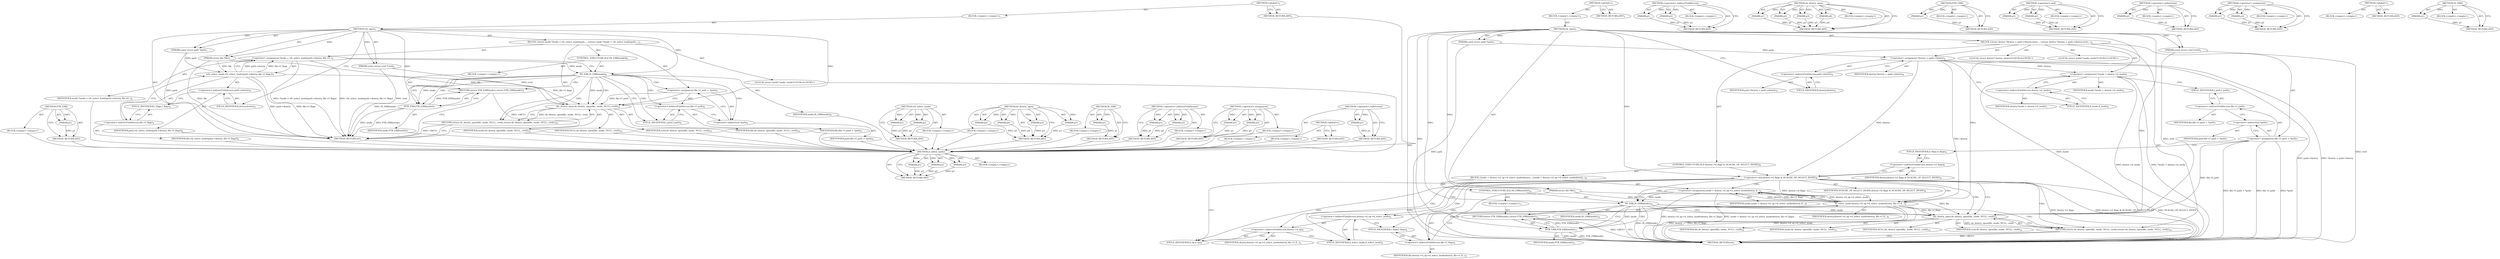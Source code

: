 digraph "&lt;operator&gt;.indirection" {
vulnerable_109 [label=<(METHOD,d_select_inode)>];
vulnerable_110 [label=<(PARAM,p1)>];
vulnerable_111 [label=<(PARAM,p2)>];
vulnerable_112 [label=<(PARAM,p3)>];
vulnerable_113 [label=<(BLOCK,&lt;empty&gt;,&lt;empty&gt;)>];
vulnerable_114 [label=<(METHOD_RETURN,ANY)>];
vulnerable_6 [label=<(METHOD,&lt;global&gt;)<SUB>1</SUB>>];
vulnerable_7 [label=<(BLOCK,&lt;empty&gt;,&lt;empty&gt;)<SUB>1</SUB>>];
vulnerable_8 [label=<(METHOD,vfs_open)<SUB>1</SUB>>];
vulnerable_9 [label=<(PARAM,const struct path *path)<SUB>1</SUB>>];
vulnerable_10 [label=<(PARAM,struct file *file)<SUB>1</SUB>>];
vulnerable_11 [label=<(PARAM,const struct cred *cred)<SUB>2</SUB>>];
vulnerable_12 [label=<(BLOCK,{
	struct dentry *dentry = path-&gt;dentry;
	struc...,{
	struct dentry *dentry = path-&gt;dentry;
	struc...)<SUB>3</SUB>>];
vulnerable_13 [label="<(LOCAL,struct dentry* dentry: dentry*)<SUB>4</SUB>>"];
vulnerable_14 [label=<(&lt;operator&gt;.assignment,*dentry = path-&gt;dentry)<SUB>4</SUB>>];
vulnerable_15 [label=<(IDENTIFIER,dentry,*dentry = path-&gt;dentry)<SUB>4</SUB>>];
vulnerable_16 [label=<(&lt;operator&gt;.indirectFieldAccess,path-&gt;dentry)<SUB>4</SUB>>];
vulnerable_17 [label=<(IDENTIFIER,path,*dentry = path-&gt;dentry)<SUB>4</SUB>>];
vulnerable_18 [label=<(FIELD_IDENTIFIER,dentry,dentry)<SUB>4</SUB>>];
vulnerable_19 [label="<(LOCAL,struct inode* inode: inode*)<SUB>5</SUB>>"];
vulnerable_20 [label=<(&lt;operator&gt;.assignment,*inode = dentry-&gt;d_inode)<SUB>5</SUB>>];
vulnerable_21 [label=<(IDENTIFIER,inode,*inode = dentry-&gt;d_inode)<SUB>5</SUB>>];
vulnerable_22 [label=<(&lt;operator&gt;.indirectFieldAccess,dentry-&gt;d_inode)<SUB>5</SUB>>];
vulnerable_23 [label=<(IDENTIFIER,dentry,*inode = dentry-&gt;d_inode)<SUB>5</SUB>>];
vulnerable_24 [label=<(FIELD_IDENTIFIER,d_inode,d_inode)<SUB>5</SUB>>];
vulnerable_25 [label=<(&lt;operator&gt;.assignment,file-&gt;f_path = *path)<SUB>7</SUB>>];
vulnerable_26 [label=<(&lt;operator&gt;.indirectFieldAccess,file-&gt;f_path)<SUB>7</SUB>>];
vulnerable_27 [label=<(IDENTIFIER,file,file-&gt;f_path = *path)<SUB>7</SUB>>];
vulnerable_28 [label=<(FIELD_IDENTIFIER,f_path,f_path)<SUB>7</SUB>>];
vulnerable_29 [label=<(&lt;operator&gt;.indirection,*path)<SUB>7</SUB>>];
vulnerable_30 [label=<(IDENTIFIER,path,file-&gt;f_path = *path)<SUB>7</SUB>>];
vulnerable_31 [label=<(CONTROL_STRUCTURE,IF,if (dentry-&gt;d_flags &amp; DCACHE_OP_SELECT_INODE))<SUB>8</SUB>>];
vulnerable_32 [label=<(&lt;operator&gt;.and,dentry-&gt;d_flags &amp; DCACHE_OP_SELECT_INODE)<SUB>8</SUB>>];
vulnerable_33 [label=<(&lt;operator&gt;.indirectFieldAccess,dentry-&gt;d_flags)<SUB>8</SUB>>];
vulnerable_34 [label=<(IDENTIFIER,dentry,dentry-&gt;d_flags &amp; DCACHE_OP_SELECT_INODE)<SUB>8</SUB>>];
vulnerable_35 [label=<(FIELD_IDENTIFIER,d_flags,d_flags)<SUB>8</SUB>>];
vulnerable_36 [label=<(IDENTIFIER,DCACHE_OP_SELECT_INODE,dentry-&gt;d_flags &amp; DCACHE_OP_SELECT_INODE)<SUB>8</SUB>>];
vulnerable_37 [label=<(BLOCK,{
		inode = dentry-&gt;d_op-&gt;d_select_inode(dentry...,{
		inode = dentry-&gt;d_op-&gt;d_select_inode(dentry...)<SUB>8</SUB>>];
vulnerable_38 [label=<(&lt;operator&gt;.assignment,inode = dentry-&gt;d_op-&gt;d_select_inode(dentry, fi...)<SUB>9</SUB>>];
vulnerable_39 [label=<(IDENTIFIER,inode,inode = dentry-&gt;d_op-&gt;d_select_inode(dentry, fi...)<SUB>9</SUB>>];
vulnerable_40 [label=<(d_select_inode,dentry-&gt;d_op-&gt;d_select_inode(dentry, file-&gt;f_fl...)<SUB>9</SUB>>];
vulnerable_41 [label=<(&lt;operator&gt;.indirectFieldAccess,dentry-&gt;d_op-&gt;d_select_inode)<SUB>9</SUB>>];
vulnerable_42 [label=<(&lt;operator&gt;.indirectFieldAccess,dentry-&gt;d_op)<SUB>9</SUB>>];
vulnerable_43 [label=<(IDENTIFIER,dentry,dentry-&gt;d_op-&gt;d_select_inode(dentry, file-&gt;f_fl...)<SUB>9</SUB>>];
vulnerable_44 [label=<(FIELD_IDENTIFIER,d_op,d_op)<SUB>9</SUB>>];
vulnerable_45 [label=<(FIELD_IDENTIFIER,d_select_inode,d_select_inode)<SUB>9</SUB>>];
vulnerable_46 [label=<(IDENTIFIER,dentry,dentry-&gt;d_op-&gt;d_select_inode(dentry, file-&gt;f_fl...)<SUB>9</SUB>>];
vulnerable_47 [label=<(&lt;operator&gt;.indirectFieldAccess,file-&gt;f_flags)<SUB>9</SUB>>];
vulnerable_48 [label=<(IDENTIFIER,file,dentry-&gt;d_op-&gt;d_select_inode(dentry, file-&gt;f_fl...)<SUB>9</SUB>>];
vulnerable_49 [label=<(FIELD_IDENTIFIER,f_flags,f_flags)<SUB>9</SUB>>];
vulnerable_50 [label=<(CONTROL_STRUCTURE,IF,if (IS_ERR(inode)))<SUB>10</SUB>>];
vulnerable_51 [label=<(IS_ERR,IS_ERR(inode))<SUB>10</SUB>>];
vulnerable_52 [label=<(IDENTIFIER,inode,IS_ERR(inode))<SUB>10</SUB>>];
vulnerable_53 [label=<(BLOCK,&lt;empty&gt;,&lt;empty&gt;)<SUB>11</SUB>>];
vulnerable_54 [label=<(RETURN,return PTR_ERR(inode);,return PTR_ERR(inode);)<SUB>11</SUB>>];
vulnerable_55 [label=<(PTR_ERR,PTR_ERR(inode))<SUB>11</SUB>>];
vulnerable_56 [label=<(IDENTIFIER,inode,PTR_ERR(inode))<SUB>11</SUB>>];
vulnerable_57 [label=<(RETURN,return do_dentry_open(file, inode, NULL, cred);,return do_dentry_open(file, inode, NULL, cred);)<SUB>14</SUB>>];
vulnerable_58 [label=<(do_dentry_open,do_dentry_open(file, inode, NULL, cred))<SUB>14</SUB>>];
vulnerable_59 [label=<(IDENTIFIER,file,do_dentry_open(file, inode, NULL, cred))<SUB>14</SUB>>];
vulnerable_60 [label=<(IDENTIFIER,inode,do_dentry_open(file, inode, NULL, cred))<SUB>14</SUB>>];
vulnerable_61 [label=<(IDENTIFIER,NULL,do_dentry_open(file, inode, NULL, cred))<SUB>14</SUB>>];
vulnerable_62 [label=<(IDENTIFIER,cred,do_dentry_open(file, inode, NULL, cred))<SUB>14</SUB>>];
vulnerable_63 [label=<(METHOD_RETURN,int)<SUB>1</SUB>>];
vulnerable_65 [label=<(METHOD_RETURN,ANY)<SUB>1</SUB>>];
vulnerable_95 [label=<(METHOD,&lt;operator&gt;.indirectFieldAccess)>];
vulnerable_96 [label=<(PARAM,p1)>];
vulnerable_97 [label=<(PARAM,p2)>];
vulnerable_98 [label=<(BLOCK,&lt;empty&gt;,&lt;empty&gt;)>];
vulnerable_99 [label=<(METHOD_RETURN,ANY)>];
vulnerable_123 [label=<(METHOD,do_dentry_open)>];
vulnerable_124 [label=<(PARAM,p1)>];
vulnerable_125 [label=<(PARAM,p2)>];
vulnerable_126 [label=<(PARAM,p3)>];
vulnerable_127 [label=<(PARAM,p4)>];
vulnerable_128 [label=<(BLOCK,&lt;empty&gt;,&lt;empty&gt;)>];
vulnerable_129 [label=<(METHOD_RETURN,ANY)>];
vulnerable_119 [label=<(METHOD,PTR_ERR)>];
vulnerable_120 [label=<(PARAM,p1)>];
vulnerable_121 [label=<(BLOCK,&lt;empty&gt;,&lt;empty&gt;)>];
vulnerable_122 [label=<(METHOD_RETURN,ANY)>];
vulnerable_104 [label=<(METHOD,&lt;operator&gt;.and)>];
vulnerable_105 [label=<(PARAM,p1)>];
vulnerable_106 [label=<(PARAM,p2)>];
vulnerable_107 [label=<(BLOCK,&lt;empty&gt;,&lt;empty&gt;)>];
vulnerable_108 [label=<(METHOD_RETURN,ANY)>];
vulnerable_100 [label=<(METHOD,&lt;operator&gt;.indirection)>];
vulnerable_101 [label=<(PARAM,p1)>];
vulnerable_102 [label=<(BLOCK,&lt;empty&gt;,&lt;empty&gt;)>];
vulnerable_103 [label=<(METHOD_RETURN,ANY)>];
vulnerable_90 [label=<(METHOD,&lt;operator&gt;.assignment)>];
vulnerable_91 [label=<(PARAM,p1)>];
vulnerable_92 [label=<(PARAM,p2)>];
vulnerable_93 [label=<(BLOCK,&lt;empty&gt;,&lt;empty&gt;)>];
vulnerable_94 [label=<(METHOD_RETURN,ANY)>];
vulnerable_84 [label=<(METHOD,&lt;global&gt;)<SUB>1</SUB>>];
vulnerable_85 [label=<(BLOCK,&lt;empty&gt;,&lt;empty&gt;)>];
vulnerable_86 [label=<(METHOD_RETURN,ANY)>];
vulnerable_115 [label=<(METHOD,IS_ERR)>];
vulnerable_116 [label=<(PARAM,p1)>];
vulnerable_117 [label=<(BLOCK,&lt;empty&gt;,&lt;empty&gt;)>];
vulnerable_118 [label=<(METHOD_RETURN,ANY)>];
fixed_86 [label=<(METHOD,PTR_ERR)>];
fixed_87 [label=<(PARAM,p1)>];
fixed_88 [label=<(BLOCK,&lt;empty&gt;,&lt;empty&gt;)>];
fixed_89 [label=<(METHOD_RETURN,ANY)>];
fixed_6 [label=<(METHOD,&lt;global&gt;)<SUB>1</SUB>>];
fixed_7 [label=<(BLOCK,&lt;empty&gt;,&lt;empty&gt;)<SUB>1</SUB>>];
fixed_8 [label=<(METHOD,vfs_open)<SUB>1</SUB>>];
fixed_9 [label=<(PARAM,const struct path *path)<SUB>1</SUB>>];
fixed_10 [label=<(PARAM,struct file *file)<SUB>1</SUB>>];
fixed_11 [label=<(PARAM,const struct cred *cred)<SUB>2</SUB>>];
fixed_12 [label=<(BLOCK,{
	struct inode *inode = vfs_select_inode(path-...,{
	struct inode *inode = vfs_select_inode(path-...)<SUB>3</SUB>>];
fixed_13 [label="<(LOCAL,struct inode* inode: inode*)<SUB>4</SUB>>"];
fixed_14 [label=<(&lt;operator&gt;.assignment,*inode = vfs_select_inode(path-&gt;dentry, file-&gt;f...)<SUB>4</SUB>>];
fixed_15 [label=<(IDENTIFIER,inode,*inode = vfs_select_inode(path-&gt;dentry, file-&gt;f...)<SUB>4</SUB>>];
fixed_16 [label=<(vfs_select_inode,vfs_select_inode(path-&gt;dentry, file-&gt;f_flags))<SUB>4</SUB>>];
fixed_17 [label=<(&lt;operator&gt;.indirectFieldAccess,path-&gt;dentry)<SUB>4</SUB>>];
fixed_18 [label=<(IDENTIFIER,path,vfs_select_inode(path-&gt;dentry, file-&gt;f_flags))<SUB>4</SUB>>];
fixed_19 [label=<(FIELD_IDENTIFIER,dentry,dentry)<SUB>4</SUB>>];
fixed_20 [label=<(&lt;operator&gt;.indirectFieldAccess,file-&gt;f_flags)<SUB>4</SUB>>];
fixed_21 [label=<(IDENTIFIER,file,vfs_select_inode(path-&gt;dentry, file-&gt;f_flags))<SUB>4</SUB>>];
fixed_22 [label=<(FIELD_IDENTIFIER,f_flags,f_flags)<SUB>4</SUB>>];
fixed_23 [label=<(CONTROL_STRUCTURE,IF,if (IS_ERR(inode)))<SUB>6</SUB>>];
fixed_24 [label=<(IS_ERR,IS_ERR(inode))<SUB>6</SUB>>];
fixed_25 [label=<(IDENTIFIER,inode,IS_ERR(inode))<SUB>6</SUB>>];
fixed_26 [label=<(BLOCK,&lt;empty&gt;,&lt;empty&gt;)<SUB>7</SUB>>];
fixed_27 [label=<(RETURN,return PTR_ERR(inode);,return PTR_ERR(inode);)<SUB>7</SUB>>];
fixed_28 [label=<(PTR_ERR,PTR_ERR(inode))<SUB>7</SUB>>];
fixed_29 [label=<(IDENTIFIER,inode,PTR_ERR(inode))<SUB>7</SUB>>];
fixed_30 [label=<(&lt;operator&gt;.assignment,file-&gt;f_path = *path)<SUB>9</SUB>>];
fixed_31 [label=<(&lt;operator&gt;.indirectFieldAccess,file-&gt;f_path)<SUB>9</SUB>>];
fixed_32 [label=<(IDENTIFIER,file,file-&gt;f_path = *path)<SUB>9</SUB>>];
fixed_33 [label=<(FIELD_IDENTIFIER,f_path,f_path)<SUB>9</SUB>>];
fixed_34 [label=<(&lt;operator&gt;.indirection,*path)<SUB>9</SUB>>];
fixed_35 [label=<(IDENTIFIER,path,file-&gt;f_path = *path)<SUB>9</SUB>>];
fixed_36 [label=<(RETURN,return do_dentry_open(file, inode, NULL, cred);,return do_dentry_open(file, inode, NULL, cred);)<SUB>10</SUB>>];
fixed_37 [label=<(do_dentry_open,do_dentry_open(file, inode, NULL, cred))<SUB>10</SUB>>];
fixed_38 [label=<(IDENTIFIER,file,do_dentry_open(file, inode, NULL, cred))<SUB>10</SUB>>];
fixed_39 [label=<(IDENTIFIER,inode,do_dentry_open(file, inode, NULL, cred))<SUB>10</SUB>>];
fixed_40 [label=<(IDENTIFIER,NULL,do_dentry_open(file, inode, NULL, cred))<SUB>10</SUB>>];
fixed_41 [label=<(IDENTIFIER,cred,do_dentry_open(file, inode, NULL, cred))<SUB>10</SUB>>];
fixed_42 [label=<(METHOD_RETURN,int)<SUB>1</SUB>>];
fixed_44 [label=<(METHOD_RETURN,ANY)<SUB>1</SUB>>];
fixed_72 [label=<(METHOD,vfs_select_inode)>];
fixed_73 [label=<(PARAM,p1)>];
fixed_74 [label=<(PARAM,p2)>];
fixed_75 [label=<(BLOCK,&lt;empty&gt;,&lt;empty&gt;)>];
fixed_76 [label=<(METHOD_RETURN,ANY)>];
fixed_94 [label=<(METHOD,do_dentry_open)>];
fixed_95 [label=<(PARAM,p1)>];
fixed_96 [label=<(PARAM,p2)>];
fixed_97 [label=<(PARAM,p3)>];
fixed_98 [label=<(PARAM,p4)>];
fixed_99 [label=<(BLOCK,&lt;empty&gt;,&lt;empty&gt;)>];
fixed_100 [label=<(METHOD_RETURN,ANY)>];
fixed_82 [label=<(METHOD,IS_ERR)>];
fixed_83 [label=<(PARAM,p1)>];
fixed_84 [label=<(BLOCK,&lt;empty&gt;,&lt;empty&gt;)>];
fixed_85 [label=<(METHOD_RETURN,ANY)>];
fixed_77 [label=<(METHOD,&lt;operator&gt;.indirectFieldAccess)>];
fixed_78 [label=<(PARAM,p1)>];
fixed_79 [label=<(PARAM,p2)>];
fixed_80 [label=<(BLOCK,&lt;empty&gt;,&lt;empty&gt;)>];
fixed_81 [label=<(METHOD_RETURN,ANY)>];
fixed_67 [label=<(METHOD,&lt;operator&gt;.assignment)>];
fixed_68 [label=<(PARAM,p1)>];
fixed_69 [label=<(PARAM,p2)>];
fixed_70 [label=<(BLOCK,&lt;empty&gt;,&lt;empty&gt;)>];
fixed_71 [label=<(METHOD_RETURN,ANY)>];
fixed_61 [label=<(METHOD,&lt;global&gt;)<SUB>1</SUB>>];
fixed_62 [label=<(BLOCK,&lt;empty&gt;,&lt;empty&gt;)>];
fixed_63 [label=<(METHOD_RETURN,ANY)>];
fixed_90 [label=<(METHOD,&lt;operator&gt;.indirection)>];
fixed_91 [label=<(PARAM,p1)>];
fixed_92 [label=<(BLOCK,&lt;empty&gt;,&lt;empty&gt;)>];
fixed_93 [label=<(METHOD_RETURN,ANY)>];
vulnerable_109 -> vulnerable_110  [key=0, label="AST: "];
vulnerable_109 -> vulnerable_110  [key=1, label="DDG: "];
vulnerable_109 -> vulnerable_113  [key=0, label="AST: "];
vulnerable_109 -> vulnerable_111  [key=0, label="AST: "];
vulnerable_109 -> vulnerable_111  [key=1, label="DDG: "];
vulnerable_109 -> vulnerable_114  [key=0, label="AST: "];
vulnerable_109 -> vulnerable_114  [key=1, label="CFG: "];
vulnerable_109 -> vulnerable_112  [key=0, label="AST: "];
vulnerable_109 -> vulnerable_112  [key=1, label="DDG: "];
vulnerable_110 -> vulnerable_114  [key=0, label="DDG: p1"];
vulnerable_111 -> vulnerable_114  [key=0, label="DDG: p2"];
vulnerable_112 -> vulnerable_114  [key=0, label="DDG: p3"];
vulnerable_6 -> vulnerable_7  [key=0, label="AST: "];
vulnerable_6 -> vulnerable_65  [key=0, label="AST: "];
vulnerable_6 -> vulnerable_65  [key=1, label="CFG: "];
vulnerable_7 -> vulnerable_8  [key=0, label="AST: "];
vulnerable_8 -> vulnerable_9  [key=0, label="AST: "];
vulnerable_8 -> vulnerable_9  [key=1, label="DDG: "];
vulnerable_8 -> vulnerable_10  [key=0, label="AST: "];
vulnerable_8 -> vulnerable_10  [key=1, label="DDG: "];
vulnerable_8 -> vulnerable_11  [key=0, label="AST: "];
vulnerable_8 -> vulnerable_11  [key=1, label="DDG: "];
vulnerable_8 -> vulnerable_12  [key=0, label="AST: "];
vulnerable_8 -> vulnerable_63  [key=0, label="AST: "];
vulnerable_8 -> vulnerable_18  [key=0, label="CFG: "];
vulnerable_8 -> vulnerable_32  [key=0, label="DDG: "];
vulnerable_8 -> vulnerable_58  [key=0, label="DDG: "];
vulnerable_8 -> vulnerable_40  [key=0, label="DDG: "];
vulnerable_8 -> vulnerable_51  [key=0, label="DDG: "];
vulnerable_8 -> vulnerable_55  [key=0, label="DDG: "];
vulnerable_9 -> vulnerable_63  [key=0, label="DDG: path"];
vulnerable_9 -> vulnerable_14  [key=0, label="DDG: path"];
vulnerable_10 -> vulnerable_63  [key=0, label="DDG: file"];
vulnerable_10 -> vulnerable_58  [key=0, label="DDG: file"];
vulnerable_10 -> vulnerable_40  [key=0, label="DDG: file"];
vulnerable_11 -> vulnerable_63  [key=0, label="DDG: cred"];
vulnerable_11 -> vulnerable_58  [key=0, label="DDG: cred"];
vulnerable_12 -> vulnerable_13  [key=0, label="AST: "];
vulnerable_12 -> vulnerable_14  [key=0, label="AST: "];
vulnerable_12 -> vulnerable_19  [key=0, label="AST: "];
vulnerable_12 -> vulnerable_20  [key=0, label="AST: "];
vulnerable_12 -> vulnerable_25  [key=0, label="AST: "];
vulnerable_12 -> vulnerable_31  [key=0, label="AST: "];
vulnerable_12 -> vulnerable_57  [key=0, label="AST: "];
vulnerable_14 -> vulnerable_15  [key=0, label="AST: "];
vulnerable_14 -> vulnerable_16  [key=0, label="AST: "];
vulnerable_14 -> vulnerable_24  [key=0, label="CFG: "];
vulnerable_14 -> vulnerable_63  [key=0, label="DDG: path-&gt;dentry"];
vulnerable_14 -> vulnerable_63  [key=1, label="DDG: *dentry = path-&gt;dentry"];
vulnerable_14 -> vulnerable_20  [key=0, label="DDG: dentry"];
vulnerable_14 -> vulnerable_32  [key=0, label="DDG: dentry"];
vulnerable_14 -> vulnerable_40  [key=0, label="DDG: dentry"];
vulnerable_16 -> vulnerable_17  [key=0, label="AST: "];
vulnerable_16 -> vulnerable_18  [key=0, label="AST: "];
vulnerable_16 -> vulnerable_14  [key=0, label="CFG: "];
vulnerable_18 -> vulnerable_16  [key=0, label="CFG: "];
vulnerable_20 -> vulnerable_21  [key=0, label="AST: "];
vulnerable_20 -> vulnerable_22  [key=0, label="AST: "];
vulnerable_20 -> vulnerable_28  [key=0, label="CFG: "];
vulnerable_20 -> vulnerable_63  [key=0, label="DDG: dentry-&gt;d_inode"];
vulnerable_20 -> vulnerable_63  [key=1, label="DDG: *inode = dentry-&gt;d_inode"];
vulnerable_20 -> vulnerable_58  [key=0, label="DDG: inode"];
vulnerable_22 -> vulnerable_23  [key=0, label="AST: "];
vulnerable_22 -> vulnerable_24  [key=0, label="AST: "];
vulnerable_22 -> vulnerable_20  [key=0, label="CFG: "];
vulnerable_24 -> vulnerable_22  [key=0, label="CFG: "];
vulnerable_25 -> vulnerable_26  [key=0, label="AST: "];
vulnerable_25 -> vulnerable_29  [key=0, label="AST: "];
vulnerable_25 -> vulnerable_35  [key=0, label="CFG: "];
vulnerable_25 -> vulnerable_63  [key=0, label="DDG: file-&gt;f_path"];
vulnerable_25 -> vulnerable_63  [key=1, label="DDG: *path"];
vulnerable_25 -> vulnerable_63  [key=2, label="DDG: file-&gt;f_path = *path"];
vulnerable_25 -> vulnerable_58  [key=0, label="DDG: file-&gt;f_path"];
vulnerable_26 -> vulnerable_27  [key=0, label="AST: "];
vulnerable_26 -> vulnerable_28  [key=0, label="AST: "];
vulnerable_26 -> vulnerable_29  [key=0, label="CFG: "];
vulnerable_28 -> vulnerable_26  [key=0, label="CFG: "];
vulnerable_29 -> vulnerable_30  [key=0, label="AST: "];
vulnerable_29 -> vulnerable_25  [key=0, label="CFG: "];
vulnerable_31 -> vulnerable_32  [key=0, label="AST: "];
vulnerable_31 -> vulnerable_37  [key=0, label="AST: "];
vulnerable_32 -> vulnerable_33  [key=0, label="AST: "];
vulnerable_32 -> vulnerable_36  [key=0, label="AST: "];
vulnerable_32 -> vulnerable_44  [key=0, label="CFG: "];
vulnerable_32 -> vulnerable_44  [key=1, label="CDG: "];
vulnerable_32 -> vulnerable_58  [key=0, label="CFG: "];
vulnerable_32 -> vulnerable_58  [key=1, label="CDG: "];
vulnerable_32 -> vulnerable_63  [key=0, label="DDG: dentry-&gt;d_flags"];
vulnerable_32 -> vulnerable_63  [key=1, label="DDG: dentry-&gt;d_flags &amp; DCACHE_OP_SELECT_INODE"];
vulnerable_32 -> vulnerable_63  [key=2, label="DDG: DCACHE_OP_SELECT_INODE"];
vulnerable_32 -> vulnerable_40  [key=0, label="DDG: dentry-&gt;d_flags"];
vulnerable_32 -> vulnerable_40  [key=1, label="CDG: "];
vulnerable_32 -> vulnerable_47  [key=0, label="CDG: "];
vulnerable_32 -> vulnerable_49  [key=0, label="CDG: "];
vulnerable_32 -> vulnerable_42  [key=0, label="CDG: "];
vulnerable_32 -> vulnerable_51  [key=0, label="CDG: "];
vulnerable_32 -> vulnerable_57  [key=0, label="CDG: "];
vulnerable_32 -> vulnerable_38  [key=0, label="CDG: "];
vulnerable_32 -> vulnerable_41  [key=0, label="CDG: "];
vulnerable_32 -> vulnerable_45  [key=0, label="CDG: "];
vulnerable_33 -> vulnerable_34  [key=0, label="AST: "];
vulnerable_33 -> vulnerable_35  [key=0, label="AST: "];
vulnerable_33 -> vulnerable_32  [key=0, label="CFG: "];
vulnerable_35 -> vulnerable_33  [key=0, label="CFG: "];
vulnerable_37 -> vulnerable_38  [key=0, label="AST: "];
vulnerable_37 -> vulnerable_50  [key=0, label="AST: "];
vulnerable_38 -> vulnerable_39  [key=0, label="AST: "];
vulnerable_38 -> vulnerable_40  [key=0, label="AST: "];
vulnerable_38 -> vulnerable_51  [key=0, label="CFG: "];
vulnerable_38 -> vulnerable_51  [key=1, label="DDG: inode"];
vulnerable_38 -> vulnerable_63  [key=0, label="DDG: dentry-&gt;d_op-&gt;d_select_inode(dentry, file-&gt;f_flags)"];
vulnerable_38 -> vulnerable_63  [key=1, label="DDG: inode = dentry-&gt;d_op-&gt;d_select_inode(dentry, file-&gt;f_flags)"];
vulnerable_40 -> vulnerable_41  [key=0, label="AST: "];
vulnerable_40 -> vulnerable_46  [key=0, label="AST: "];
vulnerable_40 -> vulnerable_47  [key=0, label="AST: "];
vulnerable_40 -> vulnerable_38  [key=0, label="CFG: "];
vulnerable_40 -> vulnerable_38  [key=1, label="DDG: dentry-&gt;d_op-&gt;d_select_inode"];
vulnerable_40 -> vulnerable_38  [key=2, label="DDG: dentry"];
vulnerable_40 -> vulnerable_38  [key=3, label="DDG: file-&gt;f_flags"];
vulnerable_40 -> vulnerable_63  [key=0, label="DDG: dentry-&gt;d_op-&gt;d_select_inode"];
vulnerable_40 -> vulnerable_63  [key=1, label="DDG: dentry"];
vulnerable_40 -> vulnerable_63  [key=2, label="DDG: file-&gt;f_flags"];
vulnerable_40 -> vulnerable_58  [key=0, label="DDG: file-&gt;f_flags"];
vulnerable_41 -> vulnerable_42  [key=0, label="AST: "];
vulnerable_41 -> vulnerable_45  [key=0, label="AST: "];
vulnerable_41 -> vulnerable_49  [key=0, label="CFG: "];
vulnerable_42 -> vulnerable_43  [key=0, label="AST: "];
vulnerable_42 -> vulnerable_44  [key=0, label="AST: "];
vulnerable_42 -> vulnerable_45  [key=0, label="CFG: "];
vulnerable_44 -> vulnerable_42  [key=0, label="CFG: "];
vulnerable_45 -> vulnerable_41  [key=0, label="CFG: "];
vulnerable_47 -> vulnerable_48  [key=0, label="AST: "];
vulnerable_47 -> vulnerable_49  [key=0, label="AST: "];
vulnerable_47 -> vulnerable_40  [key=0, label="CFG: "];
vulnerable_49 -> vulnerable_47  [key=0, label="CFG: "];
vulnerable_50 -> vulnerable_51  [key=0, label="AST: "];
vulnerable_50 -> vulnerable_53  [key=0, label="AST: "];
vulnerable_51 -> vulnerable_52  [key=0, label="AST: "];
vulnerable_51 -> vulnerable_55  [key=0, label="CFG: "];
vulnerable_51 -> vulnerable_55  [key=1, label="DDG: inode"];
vulnerable_51 -> vulnerable_55  [key=2, label="CDG: "];
vulnerable_51 -> vulnerable_58  [key=0, label="CFG: "];
vulnerable_51 -> vulnerable_58  [key=1, label="DDG: inode"];
vulnerable_51 -> vulnerable_58  [key=2, label="CDG: "];
vulnerable_51 -> vulnerable_63  [key=0, label="DDG: IS_ERR(inode)"];
vulnerable_51 -> vulnerable_57  [key=0, label="CDG: "];
vulnerable_51 -> vulnerable_54  [key=0, label="CDG: "];
vulnerable_53 -> vulnerable_54  [key=0, label="AST: "];
vulnerable_54 -> vulnerable_55  [key=0, label="AST: "];
vulnerable_54 -> vulnerable_63  [key=0, label="CFG: "];
vulnerable_54 -> vulnerable_63  [key=1, label="DDG: &lt;RET&gt;"];
vulnerable_55 -> vulnerable_56  [key=0, label="AST: "];
vulnerable_55 -> vulnerable_54  [key=0, label="CFG: "];
vulnerable_55 -> vulnerable_54  [key=1, label="DDG: PTR_ERR(inode)"];
vulnerable_55 -> vulnerable_63  [key=0, label="DDG: inode"];
vulnerable_55 -> vulnerable_63  [key=1, label="DDG: PTR_ERR(inode)"];
vulnerable_57 -> vulnerable_58  [key=0, label="AST: "];
vulnerable_57 -> vulnerable_63  [key=0, label="CFG: "];
vulnerable_57 -> vulnerable_63  [key=1, label="DDG: &lt;RET&gt;"];
vulnerable_58 -> vulnerable_59  [key=0, label="AST: "];
vulnerable_58 -> vulnerable_60  [key=0, label="AST: "];
vulnerable_58 -> vulnerable_61  [key=0, label="AST: "];
vulnerable_58 -> vulnerable_62  [key=0, label="AST: "];
vulnerable_58 -> vulnerable_57  [key=0, label="CFG: "];
vulnerable_58 -> vulnerable_57  [key=1, label="DDG: do_dentry_open(file, inode, NULL, cred)"];
vulnerable_95 -> vulnerable_96  [key=0, label="AST: "];
vulnerable_95 -> vulnerable_96  [key=1, label="DDG: "];
vulnerable_95 -> vulnerable_98  [key=0, label="AST: "];
vulnerable_95 -> vulnerable_97  [key=0, label="AST: "];
vulnerable_95 -> vulnerable_97  [key=1, label="DDG: "];
vulnerable_95 -> vulnerable_99  [key=0, label="AST: "];
vulnerable_95 -> vulnerable_99  [key=1, label="CFG: "];
vulnerable_96 -> vulnerable_99  [key=0, label="DDG: p1"];
vulnerable_97 -> vulnerable_99  [key=0, label="DDG: p2"];
vulnerable_123 -> vulnerable_124  [key=0, label="AST: "];
vulnerable_123 -> vulnerable_124  [key=1, label="DDG: "];
vulnerable_123 -> vulnerable_128  [key=0, label="AST: "];
vulnerable_123 -> vulnerable_125  [key=0, label="AST: "];
vulnerable_123 -> vulnerable_125  [key=1, label="DDG: "];
vulnerable_123 -> vulnerable_129  [key=0, label="AST: "];
vulnerable_123 -> vulnerable_129  [key=1, label="CFG: "];
vulnerable_123 -> vulnerable_126  [key=0, label="AST: "];
vulnerable_123 -> vulnerable_126  [key=1, label="DDG: "];
vulnerable_123 -> vulnerable_127  [key=0, label="AST: "];
vulnerable_123 -> vulnerable_127  [key=1, label="DDG: "];
vulnerable_124 -> vulnerable_129  [key=0, label="DDG: p1"];
vulnerable_125 -> vulnerable_129  [key=0, label="DDG: p2"];
vulnerable_126 -> vulnerable_129  [key=0, label="DDG: p3"];
vulnerable_127 -> vulnerable_129  [key=0, label="DDG: p4"];
vulnerable_119 -> vulnerable_120  [key=0, label="AST: "];
vulnerable_119 -> vulnerable_120  [key=1, label="DDG: "];
vulnerable_119 -> vulnerable_121  [key=0, label="AST: "];
vulnerable_119 -> vulnerable_122  [key=0, label="AST: "];
vulnerable_119 -> vulnerable_122  [key=1, label="CFG: "];
vulnerable_120 -> vulnerable_122  [key=0, label="DDG: p1"];
vulnerable_104 -> vulnerable_105  [key=0, label="AST: "];
vulnerable_104 -> vulnerable_105  [key=1, label="DDG: "];
vulnerable_104 -> vulnerable_107  [key=0, label="AST: "];
vulnerable_104 -> vulnerable_106  [key=0, label="AST: "];
vulnerable_104 -> vulnerable_106  [key=1, label="DDG: "];
vulnerable_104 -> vulnerable_108  [key=0, label="AST: "];
vulnerable_104 -> vulnerable_108  [key=1, label="CFG: "];
vulnerable_105 -> vulnerable_108  [key=0, label="DDG: p1"];
vulnerable_106 -> vulnerable_108  [key=0, label="DDG: p2"];
vulnerable_100 -> vulnerable_101  [key=0, label="AST: "];
vulnerable_100 -> vulnerable_101  [key=1, label="DDG: "];
vulnerable_100 -> vulnerable_102  [key=0, label="AST: "];
vulnerable_100 -> vulnerable_103  [key=0, label="AST: "];
vulnerable_100 -> vulnerable_103  [key=1, label="CFG: "];
vulnerable_101 -> vulnerable_103  [key=0, label="DDG: p1"];
vulnerable_90 -> vulnerable_91  [key=0, label="AST: "];
vulnerable_90 -> vulnerable_91  [key=1, label="DDG: "];
vulnerable_90 -> vulnerable_93  [key=0, label="AST: "];
vulnerable_90 -> vulnerable_92  [key=0, label="AST: "];
vulnerable_90 -> vulnerable_92  [key=1, label="DDG: "];
vulnerable_90 -> vulnerable_94  [key=0, label="AST: "];
vulnerable_90 -> vulnerable_94  [key=1, label="CFG: "];
vulnerable_91 -> vulnerable_94  [key=0, label="DDG: p1"];
vulnerable_92 -> vulnerable_94  [key=0, label="DDG: p2"];
vulnerable_84 -> vulnerable_85  [key=0, label="AST: "];
vulnerable_84 -> vulnerable_86  [key=0, label="AST: "];
vulnerable_84 -> vulnerable_86  [key=1, label="CFG: "];
vulnerable_115 -> vulnerable_116  [key=0, label="AST: "];
vulnerable_115 -> vulnerable_116  [key=1, label="DDG: "];
vulnerable_115 -> vulnerable_117  [key=0, label="AST: "];
vulnerable_115 -> vulnerable_118  [key=0, label="AST: "];
vulnerable_115 -> vulnerable_118  [key=1, label="CFG: "];
vulnerable_116 -> vulnerable_118  [key=0, label="DDG: p1"];
fixed_86 -> fixed_87  [key=0, label="AST: "];
fixed_86 -> fixed_87  [key=1, label="DDG: "];
fixed_86 -> fixed_88  [key=0, label="AST: "];
fixed_86 -> fixed_89  [key=0, label="AST: "];
fixed_86 -> fixed_89  [key=1, label="CFG: "];
fixed_87 -> fixed_89  [key=0, label="DDG: p1"];
fixed_88 -> vulnerable_109  [key=0];
fixed_89 -> vulnerable_109  [key=0];
fixed_6 -> fixed_7  [key=0, label="AST: "];
fixed_6 -> fixed_44  [key=0, label="AST: "];
fixed_6 -> fixed_44  [key=1, label="CFG: "];
fixed_7 -> fixed_8  [key=0, label="AST: "];
fixed_8 -> fixed_9  [key=0, label="AST: "];
fixed_8 -> fixed_9  [key=1, label="DDG: "];
fixed_8 -> fixed_10  [key=0, label="AST: "];
fixed_8 -> fixed_10  [key=1, label="DDG: "];
fixed_8 -> fixed_11  [key=0, label="AST: "];
fixed_8 -> fixed_11  [key=1, label="DDG: "];
fixed_8 -> fixed_12  [key=0, label="AST: "];
fixed_8 -> fixed_42  [key=0, label="AST: "];
fixed_8 -> fixed_19  [key=0, label="CFG: "];
fixed_8 -> fixed_24  [key=0, label="DDG: "];
fixed_8 -> fixed_37  [key=0, label="DDG: "];
fixed_8 -> fixed_28  [key=0, label="DDG: "];
fixed_9 -> fixed_42  [key=0, label="DDG: path"];
fixed_9 -> fixed_16  [key=0, label="DDG: path"];
fixed_10 -> fixed_42  [key=0, label="DDG: file"];
fixed_10 -> fixed_16  [key=0, label="DDG: file"];
fixed_10 -> fixed_37  [key=0, label="DDG: file"];
fixed_11 -> fixed_42  [key=0, label="DDG: cred"];
fixed_11 -> fixed_37  [key=0, label="DDG: cred"];
fixed_12 -> fixed_13  [key=0, label="AST: "];
fixed_12 -> fixed_14  [key=0, label="AST: "];
fixed_12 -> fixed_23  [key=0, label="AST: "];
fixed_12 -> fixed_30  [key=0, label="AST: "];
fixed_12 -> fixed_36  [key=0, label="AST: "];
fixed_13 -> vulnerable_109  [key=0];
fixed_14 -> fixed_15  [key=0, label="AST: "];
fixed_14 -> fixed_16  [key=0, label="AST: "];
fixed_14 -> fixed_24  [key=0, label="CFG: "];
fixed_14 -> fixed_24  [key=1, label="DDG: inode"];
fixed_14 -> fixed_42  [key=0, label="DDG: vfs_select_inode(path-&gt;dentry, file-&gt;f_flags)"];
fixed_14 -> fixed_42  [key=1, label="DDG: *inode = vfs_select_inode(path-&gt;dentry, file-&gt;f_flags)"];
fixed_15 -> vulnerable_109  [key=0];
fixed_16 -> fixed_17  [key=0, label="AST: "];
fixed_16 -> fixed_20  [key=0, label="AST: "];
fixed_16 -> fixed_14  [key=0, label="CFG: "];
fixed_16 -> fixed_14  [key=1, label="DDG: path-&gt;dentry"];
fixed_16 -> fixed_14  [key=2, label="DDG: file-&gt;f_flags"];
fixed_16 -> fixed_42  [key=0, label="DDG: path-&gt;dentry"];
fixed_16 -> fixed_42  [key=1, label="DDG: file-&gt;f_flags"];
fixed_16 -> fixed_37  [key=0, label="DDG: file-&gt;f_flags"];
fixed_17 -> fixed_18  [key=0, label="AST: "];
fixed_17 -> fixed_19  [key=0, label="AST: "];
fixed_17 -> fixed_22  [key=0, label="CFG: "];
fixed_18 -> vulnerable_109  [key=0];
fixed_19 -> fixed_17  [key=0, label="CFG: "];
fixed_20 -> fixed_21  [key=0, label="AST: "];
fixed_20 -> fixed_22  [key=0, label="AST: "];
fixed_20 -> fixed_16  [key=0, label="CFG: "];
fixed_21 -> vulnerable_109  [key=0];
fixed_22 -> fixed_20  [key=0, label="CFG: "];
fixed_23 -> fixed_24  [key=0, label="AST: "];
fixed_23 -> fixed_26  [key=0, label="AST: "];
fixed_24 -> fixed_25  [key=0, label="AST: "];
fixed_24 -> fixed_28  [key=0, label="CFG: "];
fixed_24 -> fixed_28  [key=1, label="DDG: inode"];
fixed_24 -> fixed_28  [key=2, label="CDG: "];
fixed_24 -> fixed_33  [key=0, label="CFG: "];
fixed_24 -> fixed_33  [key=1, label="CDG: "];
fixed_24 -> fixed_42  [key=0, label="DDG: IS_ERR(inode)"];
fixed_24 -> fixed_37  [key=0, label="DDG: inode"];
fixed_24 -> fixed_37  [key=1, label="CDG: "];
fixed_24 -> fixed_30  [key=0, label="CDG: "];
fixed_24 -> fixed_34  [key=0, label="CDG: "];
fixed_24 -> fixed_36  [key=0, label="CDG: "];
fixed_24 -> fixed_27  [key=0, label="CDG: "];
fixed_24 -> fixed_31  [key=0, label="CDG: "];
fixed_25 -> vulnerable_109  [key=0];
fixed_26 -> fixed_27  [key=0, label="AST: "];
fixed_27 -> fixed_28  [key=0, label="AST: "];
fixed_27 -> fixed_42  [key=0, label="CFG: "];
fixed_27 -> fixed_42  [key=1, label="DDG: &lt;RET&gt;"];
fixed_28 -> fixed_29  [key=0, label="AST: "];
fixed_28 -> fixed_27  [key=0, label="CFG: "];
fixed_28 -> fixed_27  [key=1, label="DDG: PTR_ERR(inode)"];
fixed_28 -> fixed_42  [key=0, label="DDG: inode"];
fixed_28 -> fixed_42  [key=1, label="DDG: PTR_ERR(inode)"];
fixed_29 -> vulnerable_109  [key=0];
fixed_30 -> fixed_31  [key=0, label="AST: "];
fixed_30 -> fixed_34  [key=0, label="AST: "];
fixed_30 -> fixed_37  [key=0, label="CFG: "];
fixed_30 -> fixed_37  [key=1, label="DDG: file-&gt;f_path"];
fixed_31 -> fixed_32  [key=0, label="AST: "];
fixed_31 -> fixed_33  [key=0, label="AST: "];
fixed_31 -> fixed_34  [key=0, label="CFG: "];
fixed_32 -> vulnerable_109  [key=0];
fixed_33 -> fixed_31  [key=0, label="CFG: "];
fixed_34 -> fixed_35  [key=0, label="AST: "];
fixed_34 -> fixed_30  [key=0, label="CFG: "];
fixed_35 -> vulnerable_109  [key=0];
fixed_36 -> fixed_37  [key=0, label="AST: "];
fixed_36 -> fixed_42  [key=0, label="CFG: "];
fixed_36 -> fixed_42  [key=1, label="DDG: &lt;RET&gt;"];
fixed_37 -> fixed_38  [key=0, label="AST: "];
fixed_37 -> fixed_39  [key=0, label="AST: "];
fixed_37 -> fixed_40  [key=0, label="AST: "];
fixed_37 -> fixed_41  [key=0, label="AST: "];
fixed_37 -> fixed_36  [key=0, label="CFG: "];
fixed_37 -> fixed_36  [key=1, label="DDG: do_dentry_open(file, inode, NULL, cred)"];
fixed_38 -> vulnerable_109  [key=0];
fixed_39 -> vulnerable_109  [key=0];
fixed_40 -> vulnerable_109  [key=0];
fixed_41 -> vulnerable_109  [key=0];
fixed_42 -> vulnerable_109  [key=0];
fixed_44 -> vulnerable_109  [key=0];
fixed_72 -> fixed_73  [key=0, label="AST: "];
fixed_72 -> fixed_73  [key=1, label="DDG: "];
fixed_72 -> fixed_75  [key=0, label="AST: "];
fixed_72 -> fixed_74  [key=0, label="AST: "];
fixed_72 -> fixed_74  [key=1, label="DDG: "];
fixed_72 -> fixed_76  [key=0, label="AST: "];
fixed_72 -> fixed_76  [key=1, label="CFG: "];
fixed_73 -> fixed_76  [key=0, label="DDG: p1"];
fixed_74 -> fixed_76  [key=0, label="DDG: p2"];
fixed_75 -> vulnerable_109  [key=0];
fixed_76 -> vulnerable_109  [key=0];
fixed_94 -> fixed_95  [key=0, label="AST: "];
fixed_94 -> fixed_95  [key=1, label="DDG: "];
fixed_94 -> fixed_99  [key=0, label="AST: "];
fixed_94 -> fixed_96  [key=0, label="AST: "];
fixed_94 -> fixed_96  [key=1, label="DDG: "];
fixed_94 -> fixed_100  [key=0, label="AST: "];
fixed_94 -> fixed_100  [key=1, label="CFG: "];
fixed_94 -> fixed_97  [key=0, label="AST: "];
fixed_94 -> fixed_97  [key=1, label="DDG: "];
fixed_94 -> fixed_98  [key=0, label="AST: "];
fixed_94 -> fixed_98  [key=1, label="DDG: "];
fixed_95 -> fixed_100  [key=0, label="DDG: p1"];
fixed_96 -> fixed_100  [key=0, label="DDG: p2"];
fixed_97 -> fixed_100  [key=0, label="DDG: p3"];
fixed_98 -> fixed_100  [key=0, label="DDG: p4"];
fixed_99 -> vulnerable_109  [key=0];
fixed_100 -> vulnerable_109  [key=0];
fixed_82 -> fixed_83  [key=0, label="AST: "];
fixed_82 -> fixed_83  [key=1, label="DDG: "];
fixed_82 -> fixed_84  [key=0, label="AST: "];
fixed_82 -> fixed_85  [key=0, label="AST: "];
fixed_82 -> fixed_85  [key=1, label="CFG: "];
fixed_83 -> fixed_85  [key=0, label="DDG: p1"];
fixed_84 -> vulnerable_109  [key=0];
fixed_85 -> vulnerable_109  [key=0];
fixed_77 -> fixed_78  [key=0, label="AST: "];
fixed_77 -> fixed_78  [key=1, label="DDG: "];
fixed_77 -> fixed_80  [key=0, label="AST: "];
fixed_77 -> fixed_79  [key=0, label="AST: "];
fixed_77 -> fixed_79  [key=1, label="DDG: "];
fixed_77 -> fixed_81  [key=0, label="AST: "];
fixed_77 -> fixed_81  [key=1, label="CFG: "];
fixed_78 -> fixed_81  [key=0, label="DDG: p1"];
fixed_79 -> fixed_81  [key=0, label="DDG: p2"];
fixed_80 -> vulnerable_109  [key=0];
fixed_81 -> vulnerable_109  [key=0];
fixed_67 -> fixed_68  [key=0, label="AST: "];
fixed_67 -> fixed_68  [key=1, label="DDG: "];
fixed_67 -> fixed_70  [key=0, label="AST: "];
fixed_67 -> fixed_69  [key=0, label="AST: "];
fixed_67 -> fixed_69  [key=1, label="DDG: "];
fixed_67 -> fixed_71  [key=0, label="AST: "];
fixed_67 -> fixed_71  [key=1, label="CFG: "];
fixed_68 -> fixed_71  [key=0, label="DDG: p1"];
fixed_69 -> fixed_71  [key=0, label="DDG: p2"];
fixed_70 -> vulnerable_109  [key=0];
fixed_71 -> vulnerable_109  [key=0];
fixed_61 -> fixed_62  [key=0, label="AST: "];
fixed_61 -> fixed_63  [key=0, label="AST: "];
fixed_61 -> fixed_63  [key=1, label="CFG: "];
fixed_62 -> vulnerable_109  [key=0];
fixed_63 -> vulnerable_109  [key=0];
fixed_90 -> fixed_91  [key=0, label="AST: "];
fixed_90 -> fixed_91  [key=1, label="DDG: "];
fixed_90 -> fixed_92  [key=0, label="AST: "];
fixed_90 -> fixed_93  [key=0, label="AST: "];
fixed_90 -> fixed_93  [key=1, label="CFG: "];
fixed_91 -> fixed_93  [key=0, label="DDG: p1"];
fixed_92 -> vulnerable_109  [key=0];
fixed_93 -> vulnerable_109  [key=0];
}
